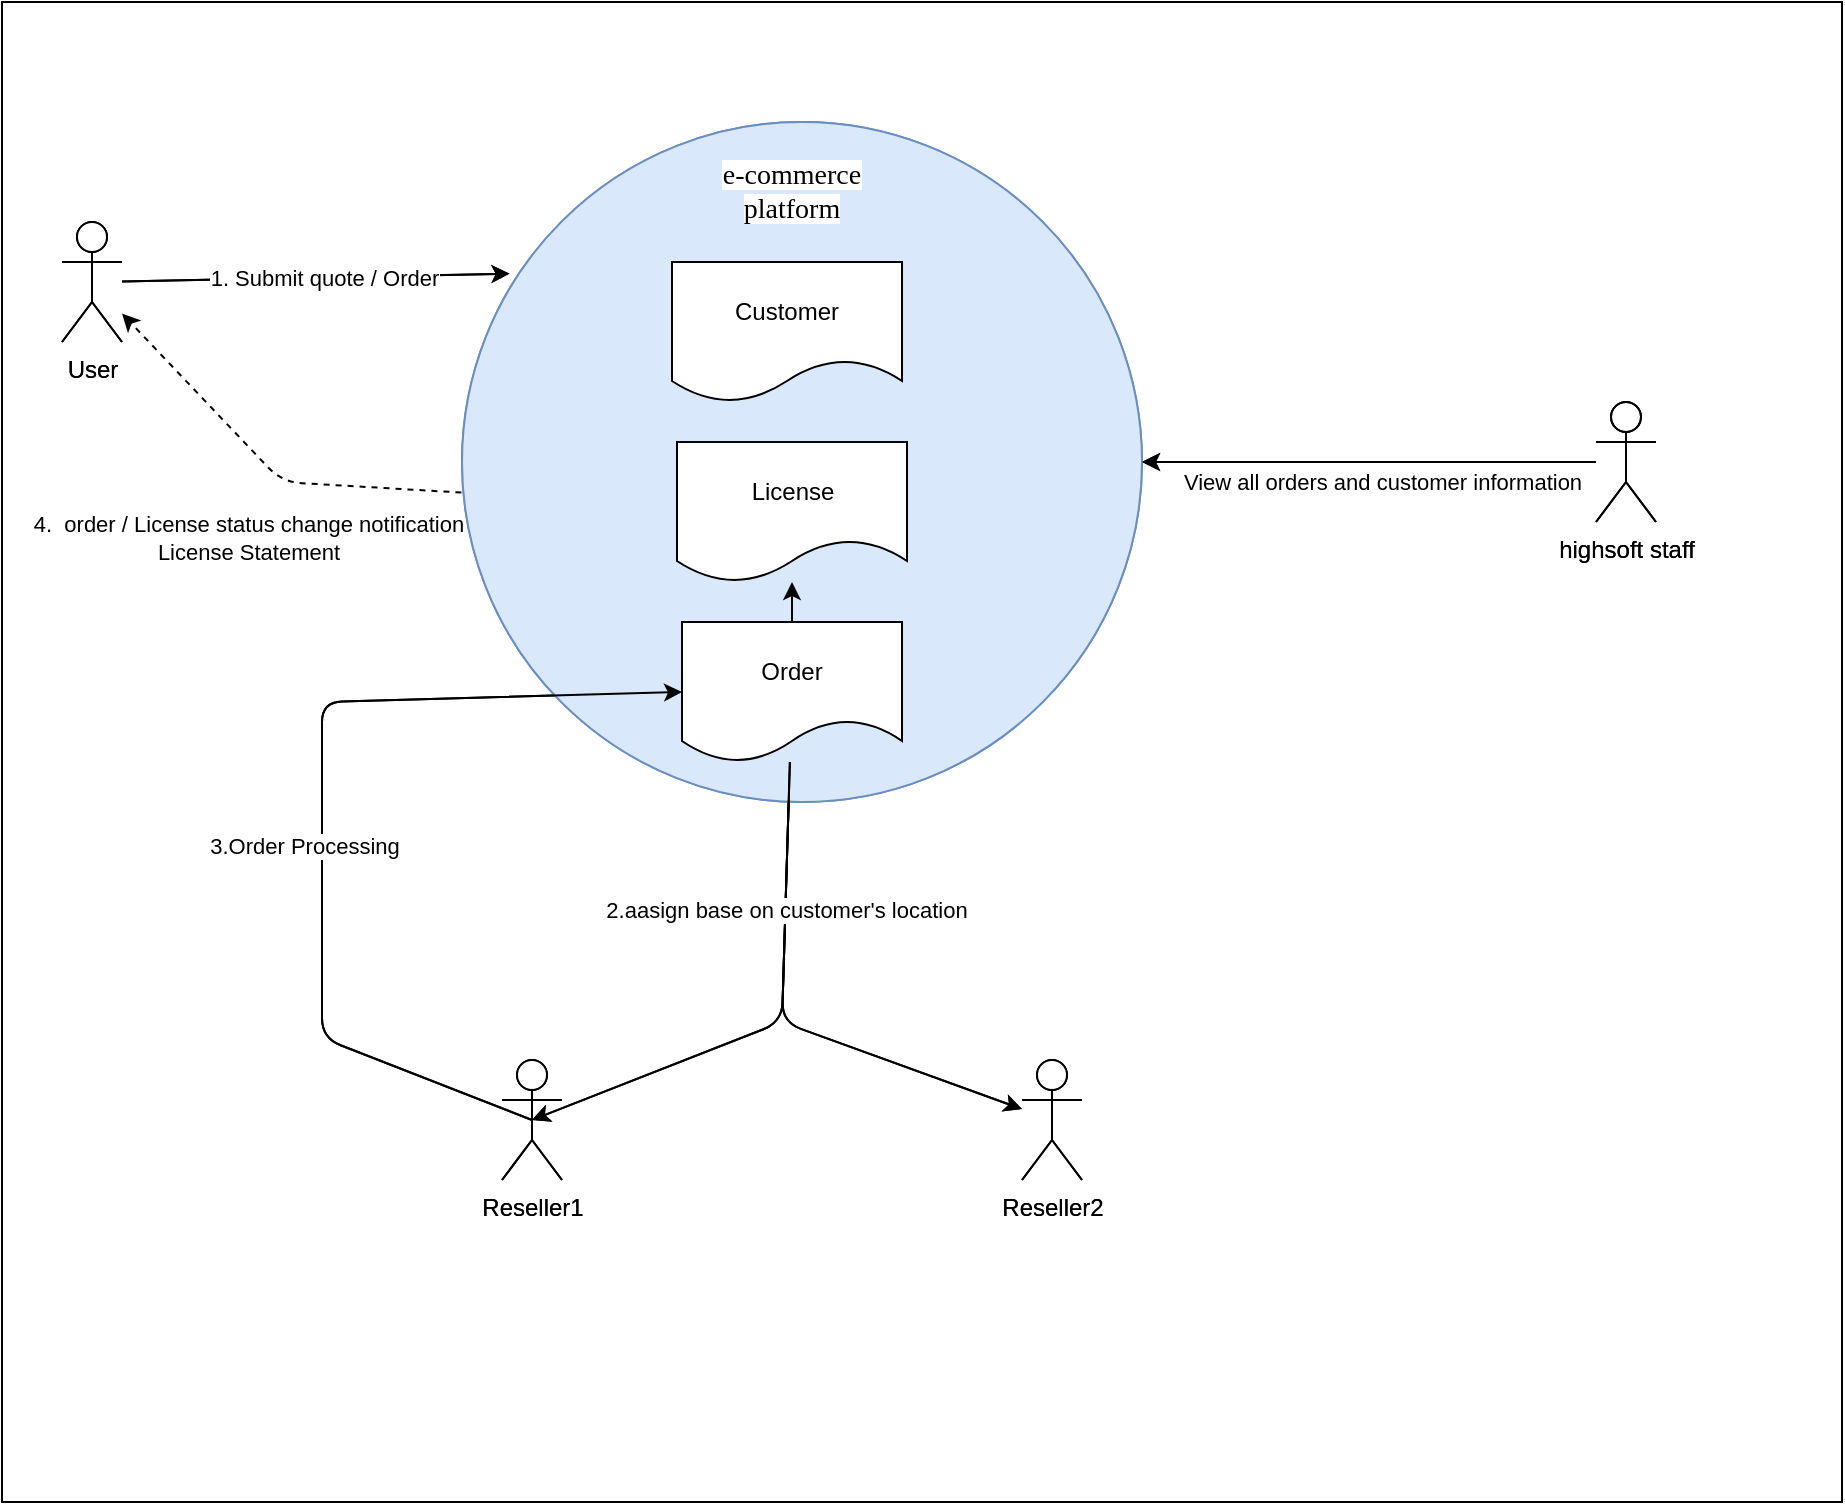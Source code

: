 <mxfile>
    <diagram id="wkXhlHGVhN3-34q7HUlc" name="第 1 页">
        <mxGraphModel dx="2072" dy="1100" grid="1" gridSize="10" guides="1" tooltips="1" connect="1" arrows="1" fold="1" page="1" pageScale="1" pageWidth="827" pageHeight="1169" math="0" shadow="0">
            <root>
                <mxCell id="0"/>
                <mxCell id="40" value="未命名图层" parent="0"/>
                <mxCell id="61" value="" style="rounded=0;whiteSpace=wrap;html=1;fillColor=default;" vertex="1" parent="40">
                    <mxGeometry width="920" height="750" as="geometry"/>
                </mxCell>
                <mxCell id="41" value="" style="ellipse;whiteSpace=wrap;html=1;aspect=fixed;fillColor=#dae8fc;strokeColor=#6c8ebf;" vertex="1" parent="40">
                    <mxGeometry x="230" y="60" width="340" height="340" as="geometry"/>
                </mxCell>
                <mxCell id="42" value="1. Submit quote / Order" style="edgeStyle=none;html=1;entryX=0.07;entryY=0.223;entryDx=0;entryDy=0;entryPerimeter=0;" edge="1" parent="40" source="43" target="41">
                    <mxGeometry x="0.041" relative="1" as="geometry">
                        <mxPoint x="271.99" y="175.323" as="targetPoint"/>
                        <mxPoint as="offset"/>
                    </mxGeometry>
                </mxCell>
                <mxCell id="43" value="User" style="shape=umlActor;verticalLabelPosition=bottom;verticalAlign=top;html=1;outlineConnect=0;" vertex="1" parent="40">
                    <mxGeometry x="30" y="110" width="30" height="60" as="geometry"/>
                </mxCell>
                <mxCell id="44" style="edgeStyle=none;html=1;entryX=0.5;entryY=0.5;entryDx=0;entryDy=0;entryPerimeter=0;" edge="1" parent="40" source="50" target="54">
                    <mxGeometry relative="1" as="geometry">
                        <Array as="points">
                            <mxPoint x="390" y="510"/>
                        </Array>
                    </mxGeometry>
                </mxCell>
                <mxCell id="45" style="edgeStyle=none;html=1;" edge="1" parent="40" source="50" target="51">
                    <mxGeometry relative="1" as="geometry">
                        <Array as="points">
                            <mxPoint x="390" y="510"/>
                        </Array>
                    </mxGeometry>
                </mxCell>
                <mxCell id="46" value="2.aasign base on customer's location" style="edgeLabel;html=1;align=center;verticalAlign=middle;resizable=0;points=[];" vertex="1" connectable="0" parent="45">
                    <mxGeometry x="-0.519" y="-1" relative="1" as="geometry">
                        <mxPoint x="1" y="12" as="offset"/>
                    </mxGeometry>
                </mxCell>
                <mxCell id="49" style="edgeStyle=none;html=1;exitX=0.5;exitY=0;exitDx=0;exitDy=0;" edge="1" parent="40" source="50" target="60">
                    <mxGeometry relative="1" as="geometry"/>
                </mxCell>
                <mxCell id="50" value="Order" style="shape=document;whiteSpace=wrap;html=1;boundedLbl=1;" vertex="1" parent="40">
                    <mxGeometry x="340" y="310" width="110" height="70" as="geometry"/>
                </mxCell>
                <mxCell id="51" value="Reseller2" style="shape=umlActor;verticalLabelPosition=bottom;verticalAlign=top;html=1;outlineConnect=0;" vertex="1" parent="40">
                    <mxGeometry x="510" y="529" width="30" height="60" as="geometry"/>
                </mxCell>
                <mxCell id="52" style="edgeStyle=none;html=1;exitX=0.5;exitY=0.5;exitDx=0;exitDy=0;exitPerimeter=0;entryX=0;entryY=0.5;entryDx=0;entryDy=0;" edge="1" parent="40" source="54" target="50">
                    <mxGeometry relative="1" as="geometry">
                        <Array as="points">
                            <mxPoint x="160" y="518"/>
                            <mxPoint x="160" y="350"/>
                        </Array>
                    </mxGeometry>
                </mxCell>
                <mxCell id="53" value="3.Order Processing" style="edgeLabel;html=1;align=center;verticalAlign=middle;resizable=0;points=[];" vertex="1" connectable="0" parent="52">
                    <mxGeometry x="0.221" y="1" relative="1" as="geometry">
                        <mxPoint x="-10" y="73" as="offset"/>
                    </mxGeometry>
                </mxCell>
                <mxCell id="54" value="Reseller1" style="shape=umlActor;verticalLabelPosition=bottom;verticalAlign=top;html=1;outlineConnect=0;" vertex="1" parent="40">
                    <mxGeometry x="250" y="529" width="30" height="60" as="geometry"/>
                </mxCell>
                <mxCell id="55" value="Customer" style="shape=document;whiteSpace=wrap;html=1;boundedLbl=1;" vertex="1" parent="40">
                    <mxGeometry x="335" y="130" width="115" height="70" as="geometry"/>
                </mxCell>
                <mxCell id="56" style="edgeStyle=none;html=1;entryX=1;entryY=0.5;entryDx=0;entryDy=0;" edge="1" parent="40" source="58" target="41">
                    <mxGeometry relative="1" as="geometry"/>
                </mxCell>
                <mxCell id="57" value="View all orders and customer information" style="edgeLabel;html=1;align=center;verticalAlign=middle;resizable=0;points=[];" vertex="1" connectable="0" parent="56">
                    <mxGeometry x="-0.046" relative="1" as="geometry">
                        <mxPoint x="1" y="10" as="offset"/>
                    </mxGeometry>
                </mxCell>
                <mxCell id="58" value="highsoft staff" style="shape=umlActor;verticalLabelPosition=bottom;verticalAlign=top;html=1;outlineConnect=0;fillColor=none;" vertex="1" parent="40">
                    <mxGeometry x="797" y="200" width="30" height="60" as="geometry"/>
                </mxCell>
                <mxCell id="59" value="&lt;span style=&quot;font-family: &amp;quot;lucida Grande&amp;quot;, Verdana; font-size: 14px; text-align: start; background-color: rgb(255, 255, 255);&quot;&gt;e-commerce platform&lt;/span&gt;" style="text;html=1;strokeColor=none;fillColor=none;align=center;verticalAlign=middle;whiteSpace=wrap;rounded=0;" vertex="1" parent="40">
                    <mxGeometry x="340" y="80" width="110" height="30" as="geometry"/>
                </mxCell>
                <mxCell id="60" value="License" style="shape=document;whiteSpace=wrap;html=1;boundedLbl=1;" vertex="1" parent="40">
                    <mxGeometry x="337.5" y="220" width="115" height="70" as="geometry"/>
                </mxCell>
                <mxCell id="47" style="edgeStyle=none;html=1;dashed=1;" edge="1" parent="40" source="36" target="3">
                    <mxGeometry relative="1" as="geometry">
                        <mxPoint x="45" y="170" as="targetPoint"/>
                        <mxPoint x="335" y="270" as="sourcePoint"/>
                        <Array as="points">
                            <mxPoint x="140" y="240"/>
                        </Array>
                    </mxGeometry>
                </mxCell>
                <mxCell id="48" value="4.&amp;nbsp; order / License status change notification&lt;br&gt;License Statement" style="edgeLabel;html=1;align=center;verticalAlign=middle;resizable=0;points=[];" vertex="1" connectable="0" parent="47">
                    <mxGeometry x="0.385" y="2" relative="1" as="geometry">
                        <mxPoint x="-2" y="41" as="offset"/>
                    </mxGeometry>
                </mxCell>
                <mxCell id="1" parent="0"/>
                <mxCell id="17" value="" style="ellipse;whiteSpace=wrap;html=1;aspect=fixed;fillColor=#dae8fc;strokeColor=#6c8ebf;" vertex="1" parent="1">
                    <mxGeometry x="230" y="60" width="340" height="340" as="geometry"/>
                </mxCell>
                <mxCell id="4" value="1. Submit quote / Order" style="edgeStyle=none;html=1;entryX=0.07;entryY=0.223;entryDx=0;entryDy=0;entryPerimeter=0;" edge="1" parent="1" source="3" target="17">
                    <mxGeometry x="0.041" relative="1" as="geometry">
                        <mxPoint x="271.99" y="175.323" as="targetPoint"/>
                        <mxPoint as="offset"/>
                    </mxGeometry>
                </mxCell>
                <mxCell id="3" value="User" style="shape=umlActor;verticalLabelPosition=bottom;verticalAlign=top;html=1;outlineConnect=0;" vertex="1" parent="1">
                    <mxGeometry x="30" y="110" width="30" height="60" as="geometry"/>
                </mxCell>
                <mxCell id="19" style="edgeStyle=none;html=1;entryX=0.5;entryY=0.5;entryDx=0;entryDy=0;entryPerimeter=0;" edge="1" parent="1" source="5" target="8">
                    <mxGeometry relative="1" as="geometry">
                        <Array as="points">
                            <mxPoint x="390" y="510"/>
                        </Array>
                    </mxGeometry>
                </mxCell>
                <mxCell id="20" style="edgeStyle=none;html=1;" edge="1" parent="1" source="5" target="7">
                    <mxGeometry relative="1" as="geometry">
                        <Array as="points">
                            <mxPoint x="390" y="510"/>
                        </Array>
                    </mxGeometry>
                </mxCell>
                <mxCell id="22" value="2.aasign base on customer's location" style="edgeLabel;html=1;align=center;verticalAlign=middle;resizable=0;points=[];" vertex="1" connectable="0" parent="20">
                    <mxGeometry x="-0.519" y="-1" relative="1" as="geometry">
                        <mxPoint x="1" y="12" as="offset"/>
                    </mxGeometry>
                </mxCell>
                <mxCell id="37" style="edgeStyle=none;html=1;exitX=0.5;exitY=0;exitDx=0;exitDy=0;" edge="1" parent="1" source="5" target="36">
                    <mxGeometry relative="1" as="geometry"/>
                </mxCell>
                <mxCell id="5" value="Order" style="shape=document;whiteSpace=wrap;html=1;boundedLbl=1;" vertex="1" parent="1">
                    <mxGeometry x="340" y="310" width="110" height="70" as="geometry"/>
                </mxCell>
                <mxCell id="7" value="Reseller2" style="shape=umlActor;verticalLabelPosition=bottom;verticalAlign=top;html=1;outlineConnect=0;" vertex="1" parent="1">
                    <mxGeometry x="510" y="529" width="30" height="60" as="geometry"/>
                </mxCell>
                <mxCell id="23" style="edgeStyle=none;html=1;exitX=0.5;exitY=0.5;exitDx=0;exitDy=0;exitPerimeter=0;entryX=0;entryY=0.5;entryDx=0;entryDy=0;" edge="1" parent="1" source="8" target="5">
                    <mxGeometry relative="1" as="geometry">
                        <Array as="points">
                            <mxPoint x="160" y="518"/>
                            <mxPoint x="160" y="350"/>
                        </Array>
                    </mxGeometry>
                </mxCell>
                <mxCell id="24" value="3.Order Processing" style="edgeLabel;html=1;align=center;verticalAlign=middle;resizable=0;points=[];" vertex="1" connectable="0" parent="23">
                    <mxGeometry x="0.221" y="1" relative="1" as="geometry">
                        <mxPoint x="-10" y="73" as="offset"/>
                    </mxGeometry>
                </mxCell>
                <mxCell id="8" value="Reseller1" style="shape=umlActor;verticalLabelPosition=bottom;verticalAlign=top;html=1;outlineConnect=0;" vertex="1" parent="1">
                    <mxGeometry x="250" y="529" width="30" height="60" as="geometry"/>
                </mxCell>
                <mxCell id="18" value="Customer" style="shape=document;whiteSpace=wrap;html=1;boundedLbl=1;" vertex="1" parent="1">
                    <mxGeometry x="335" y="130" width="115" height="70" as="geometry"/>
                </mxCell>
                <mxCell id="32" style="edgeStyle=none;html=1;entryX=1;entryY=0.5;entryDx=0;entryDy=0;" edge="1" parent="1" source="28" target="17">
                    <mxGeometry relative="1" as="geometry"/>
                </mxCell>
                <mxCell id="33" value="View all orders and customer information" style="edgeLabel;html=1;align=center;verticalAlign=middle;resizable=0;points=[];" vertex="1" connectable="0" parent="32">
                    <mxGeometry x="-0.046" relative="1" as="geometry">
                        <mxPoint x="1" y="10" as="offset"/>
                    </mxGeometry>
                </mxCell>
                <mxCell id="28" value="highsoft staff" style="shape=umlActor;verticalLabelPosition=bottom;verticalAlign=top;html=1;outlineConnect=0;fillColor=none;" vertex="1" parent="1">
                    <mxGeometry x="797" y="200" width="30" height="60" as="geometry"/>
                </mxCell>
                <mxCell id="34" value="&lt;span style=&quot;font-family: &amp;quot;lucida Grande&amp;quot;, Verdana; font-size: 14px; text-align: start; background-color: rgb(255, 255, 255);&quot;&gt;e-commerce platform&lt;/span&gt;" style="text;html=1;strokeColor=none;fillColor=none;align=center;verticalAlign=middle;whiteSpace=wrap;rounded=0;" vertex="1" parent="1">
                    <mxGeometry x="340" y="80" width="110" height="30" as="geometry"/>
                </mxCell>
                <mxCell id="36" value="License" style="shape=document;whiteSpace=wrap;html=1;boundedLbl=1;" vertex="1" parent="1">
                    <mxGeometry x="337.5" y="220" width="115" height="70" as="geometry"/>
                </mxCell>
            </root>
        </mxGraphModel>
    </diagram>
</mxfile>